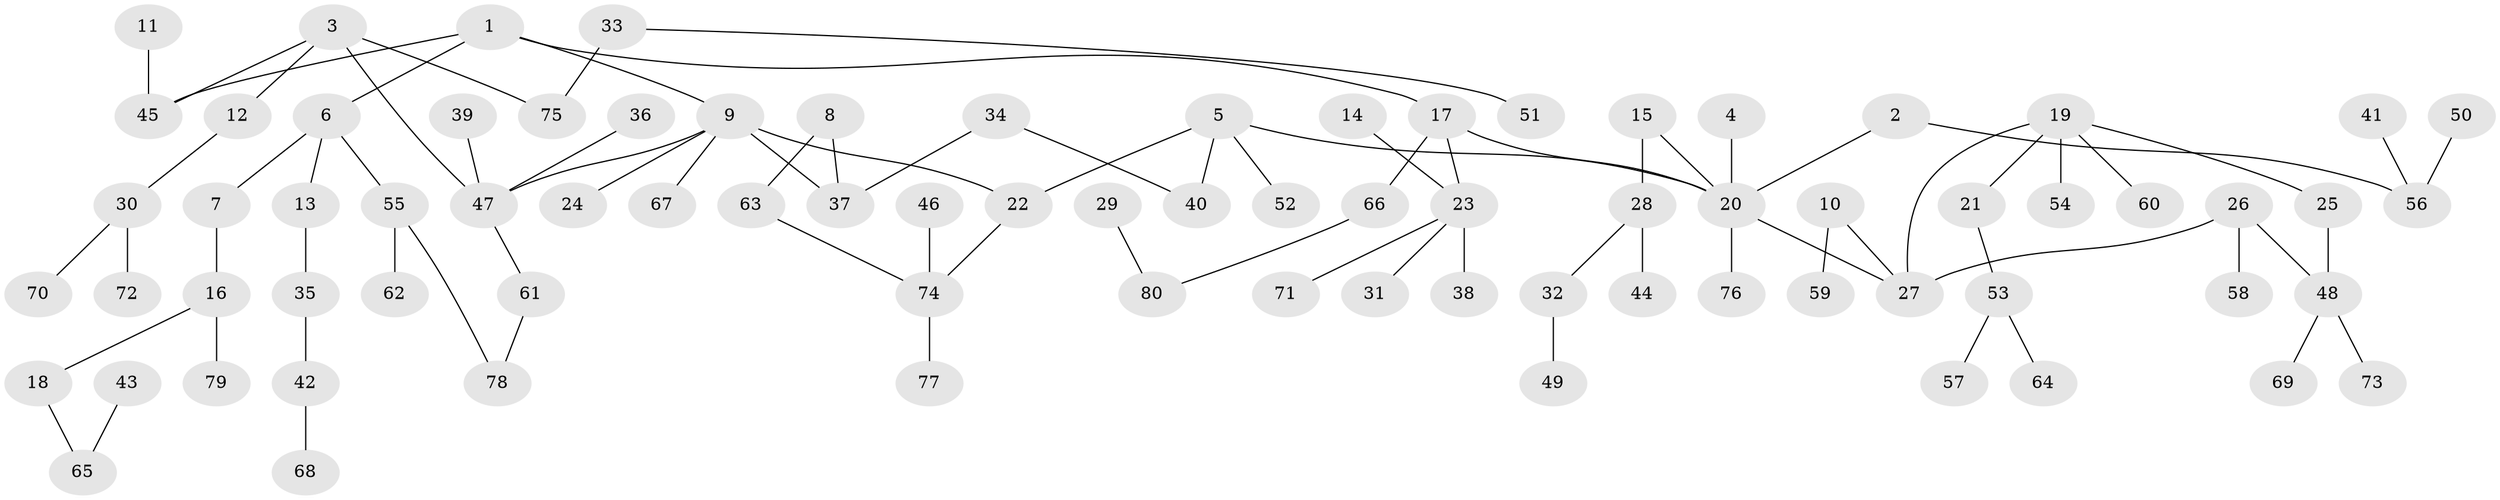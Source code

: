 // original degree distribution, {4: 0.09848484848484848, 5: 0.030303030303030304, 7: 0.007575757575757576, 2: 0.3409090909090909, 1: 0.4090909090909091, 3: 0.09848484848484848, 6: 0.015151515151515152}
// Generated by graph-tools (version 1.1) at 2025/36/03/04/25 23:36:12]
// undirected, 80 vertices, 85 edges
graph export_dot {
  node [color=gray90,style=filled];
  1;
  2;
  3;
  4;
  5;
  6;
  7;
  8;
  9;
  10;
  11;
  12;
  13;
  14;
  15;
  16;
  17;
  18;
  19;
  20;
  21;
  22;
  23;
  24;
  25;
  26;
  27;
  28;
  29;
  30;
  31;
  32;
  33;
  34;
  35;
  36;
  37;
  38;
  39;
  40;
  41;
  42;
  43;
  44;
  45;
  46;
  47;
  48;
  49;
  50;
  51;
  52;
  53;
  54;
  55;
  56;
  57;
  58;
  59;
  60;
  61;
  62;
  63;
  64;
  65;
  66;
  67;
  68;
  69;
  70;
  71;
  72;
  73;
  74;
  75;
  76;
  77;
  78;
  79;
  80;
  1 -- 6 [weight=1.0];
  1 -- 9 [weight=1.0];
  1 -- 17 [weight=1.0];
  1 -- 45 [weight=1.0];
  2 -- 20 [weight=1.0];
  2 -- 56 [weight=1.0];
  3 -- 12 [weight=1.0];
  3 -- 45 [weight=1.0];
  3 -- 47 [weight=1.0];
  3 -- 75 [weight=1.0];
  4 -- 20 [weight=1.0];
  5 -- 20 [weight=1.0];
  5 -- 22 [weight=1.0];
  5 -- 40 [weight=1.0];
  5 -- 52 [weight=1.0];
  6 -- 7 [weight=1.0];
  6 -- 13 [weight=1.0];
  6 -- 55 [weight=1.0];
  7 -- 16 [weight=1.0];
  8 -- 37 [weight=1.0];
  8 -- 63 [weight=1.0];
  9 -- 22 [weight=1.0];
  9 -- 24 [weight=1.0];
  9 -- 37 [weight=1.0];
  9 -- 47 [weight=1.0];
  9 -- 67 [weight=1.0];
  10 -- 27 [weight=1.0];
  10 -- 59 [weight=1.0];
  11 -- 45 [weight=1.0];
  12 -- 30 [weight=1.0];
  13 -- 35 [weight=1.0];
  14 -- 23 [weight=1.0];
  15 -- 20 [weight=1.0];
  15 -- 28 [weight=1.0];
  16 -- 18 [weight=1.0];
  16 -- 79 [weight=1.0];
  17 -- 20 [weight=1.0];
  17 -- 23 [weight=1.0];
  17 -- 66 [weight=1.0];
  18 -- 65 [weight=1.0];
  19 -- 21 [weight=1.0];
  19 -- 25 [weight=1.0];
  19 -- 27 [weight=1.0];
  19 -- 54 [weight=1.0];
  19 -- 60 [weight=1.0];
  20 -- 27 [weight=1.0];
  20 -- 76 [weight=1.0];
  21 -- 53 [weight=1.0];
  22 -- 74 [weight=1.0];
  23 -- 31 [weight=1.0];
  23 -- 38 [weight=1.0];
  23 -- 71 [weight=1.0];
  25 -- 48 [weight=1.0];
  26 -- 27 [weight=1.0];
  26 -- 48 [weight=1.0];
  26 -- 58 [weight=1.0];
  28 -- 32 [weight=1.0];
  28 -- 44 [weight=1.0];
  29 -- 80 [weight=1.0];
  30 -- 70 [weight=1.0];
  30 -- 72 [weight=1.0];
  32 -- 49 [weight=1.0];
  33 -- 51 [weight=1.0];
  33 -- 75 [weight=1.0];
  34 -- 37 [weight=1.0];
  34 -- 40 [weight=1.0];
  35 -- 42 [weight=1.0];
  36 -- 47 [weight=1.0];
  39 -- 47 [weight=1.0];
  41 -- 56 [weight=1.0];
  42 -- 68 [weight=1.0];
  43 -- 65 [weight=1.0];
  46 -- 74 [weight=1.0];
  47 -- 61 [weight=1.0];
  48 -- 69 [weight=1.0];
  48 -- 73 [weight=1.0];
  50 -- 56 [weight=1.0];
  53 -- 57 [weight=1.0];
  53 -- 64 [weight=1.0];
  55 -- 62 [weight=1.0];
  55 -- 78 [weight=1.0];
  61 -- 78 [weight=1.0];
  63 -- 74 [weight=1.0];
  66 -- 80 [weight=1.0];
  74 -- 77 [weight=1.0];
}
